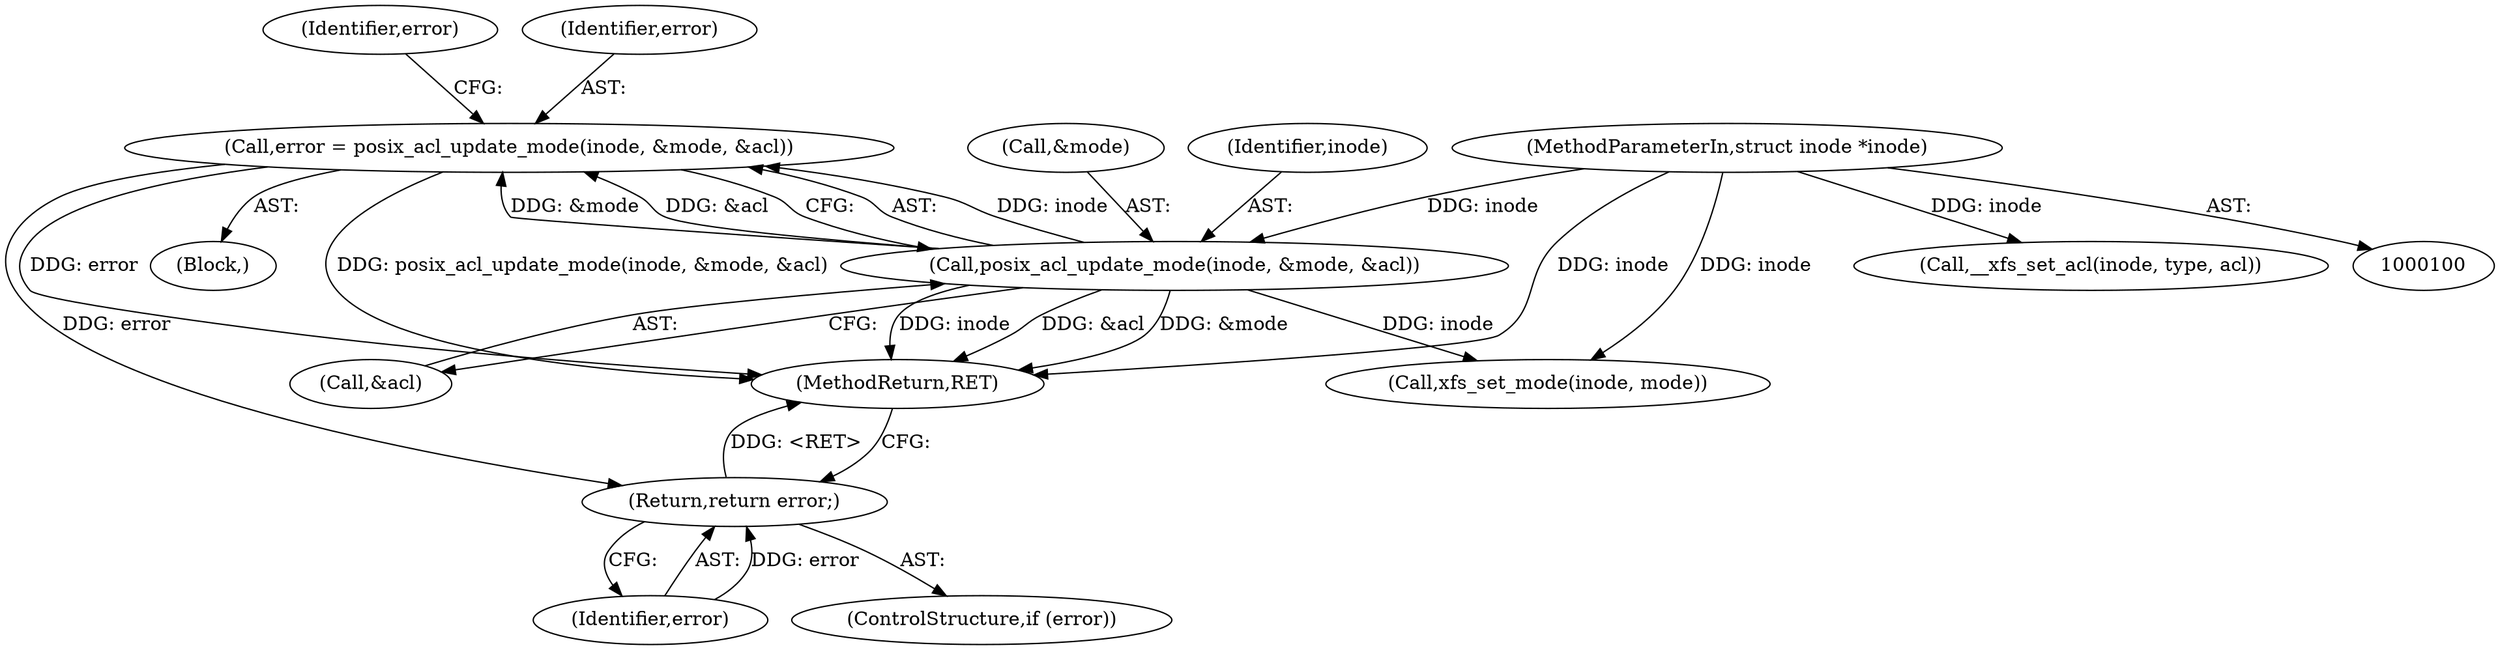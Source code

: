 digraph "0_linux_073931017b49d9458aa351605b43a7e34598caef_12@API" {
"1000135" [label="(Call,error = posix_acl_update_mode(inode, &mode, &acl))"];
"1000137" [label="(Call,posix_acl_update_mode(inode, &mode, &acl))"];
"1000101" [label="(MethodParameterIn,struct inode *inode)"];
"1000145" [label="(Return,return error;)"];
"1000133" [label="(Block,)"];
"1000145" [label="(Return,return error;)"];
"1000135" [label="(Call,error = posix_acl_update_mode(inode, &mode, &acl))"];
"1000144" [label="(Identifier,error)"];
"1000139" [label="(Call,&mode)"];
"1000149" [label="(Call,xfs_set_mode(inode, mode))"];
"1000146" [label="(Identifier,error)"];
"1000141" [label="(Call,&acl)"];
"1000137" [label="(Call,posix_acl_update_mode(inode, &mode, &acl))"];
"1000136" [label="(Identifier,error)"];
"1000162" [label="(MethodReturn,RET)"];
"1000158" [label="(Call,__xfs_set_acl(inode, type, acl))"];
"1000143" [label="(ControlStructure,if (error))"];
"1000138" [label="(Identifier,inode)"];
"1000101" [label="(MethodParameterIn,struct inode *inode)"];
"1000135" -> "1000133"  [label="AST: "];
"1000135" -> "1000137"  [label="CFG: "];
"1000136" -> "1000135"  [label="AST: "];
"1000137" -> "1000135"  [label="AST: "];
"1000144" -> "1000135"  [label="CFG: "];
"1000135" -> "1000162"  [label="DDG: error"];
"1000135" -> "1000162"  [label="DDG: posix_acl_update_mode(inode, &mode, &acl)"];
"1000137" -> "1000135"  [label="DDG: inode"];
"1000137" -> "1000135"  [label="DDG: &mode"];
"1000137" -> "1000135"  [label="DDG: &acl"];
"1000135" -> "1000145"  [label="DDG: error"];
"1000137" -> "1000141"  [label="CFG: "];
"1000138" -> "1000137"  [label="AST: "];
"1000139" -> "1000137"  [label="AST: "];
"1000141" -> "1000137"  [label="AST: "];
"1000137" -> "1000162"  [label="DDG: inode"];
"1000137" -> "1000162"  [label="DDG: &acl"];
"1000137" -> "1000162"  [label="DDG: &mode"];
"1000101" -> "1000137"  [label="DDG: inode"];
"1000137" -> "1000149"  [label="DDG: inode"];
"1000101" -> "1000100"  [label="AST: "];
"1000101" -> "1000162"  [label="DDG: inode"];
"1000101" -> "1000149"  [label="DDG: inode"];
"1000101" -> "1000158"  [label="DDG: inode"];
"1000145" -> "1000143"  [label="AST: "];
"1000145" -> "1000146"  [label="CFG: "];
"1000146" -> "1000145"  [label="AST: "];
"1000162" -> "1000145"  [label="CFG: "];
"1000145" -> "1000162"  [label="DDG: <RET>"];
"1000146" -> "1000145"  [label="DDG: error"];
}
